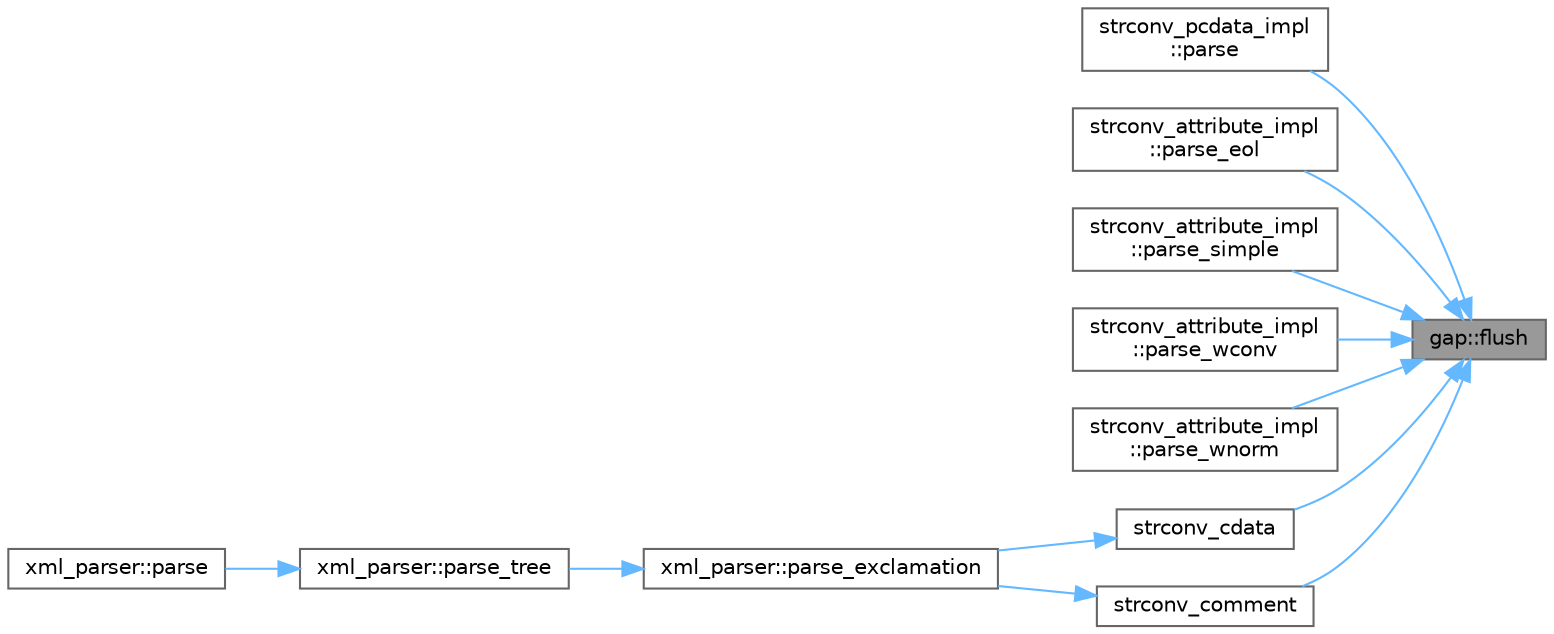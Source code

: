 digraph "gap::flush"
{
 // INTERACTIVE_SVG=YES
 // LATEX_PDF_SIZE
  bgcolor="transparent";
  edge [fontname=Helvetica,fontsize=10,labelfontname=Helvetica,labelfontsize=10];
  node [fontname=Helvetica,fontsize=10,shape=box,height=0.2,width=0.4];
  rankdir="RL";
  Node1 [id="Node000001",label="gap::flush",height=0.2,width=0.4,color="gray40", fillcolor="grey60", style="filled", fontcolor="black",tooltip=" "];
  Node1 -> Node2 [id="edge1_Node000001_Node000002",dir="back",color="steelblue1",style="solid",tooltip=" "];
  Node2 [id="Node000002",label="strconv_pcdata_impl\l::parse",height=0.2,width=0.4,color="grey40", fillcolor="white", style="filled",URL="$db/dcc/structstrconv__pcdata__impl.html#a7f14166de54e30596aa4e398568b4a5f",tooltip=" "];
  Node1 -> Node3 [id="edge2_Node000001_Node000003",dir="back",color="steelblue1",style="solid",tooltip=" "];
  Node3 [id="Node000003",label="strconv_attribute_impl\l::parse_eol",height=0.2,width=0.4,color="grey40", fillcolor="white", style="filled",URL="$d3/d81/structstrconv__attribute__impl.html#a078a9b175b8c7a338d58431ec959a98c",tooltip=" "];
  Node1 -> Node4 [id="edge3_Node000001_Node000004",dir="back",color="steelblue1",style="solid",tooltip=" "];
  Node4 [id="Node000004",label="strconv_attribute_impl\l::parse_simple",height=0.2,width=0.4,color="grey40", fillcolor="white", style="filled",URL="$d3/d81/structstrconv__attribute__impl.html#a56ce65fa313ef3bb4a95f5b03a959f7f",tooltip=" "];
  Node1 -> Node5 [id="edge4_Node000001_Node000005",dir="back",color="steelblue1",style="solid",tooltip=" "];
  Node5 [id="Node000005",label="strconv_attribute_impl\l::parse_wconv",height=0.2,width=0.4,color="grey40", fillcolor="white", style="filled",URL="$d3/d81/structstrconv__attribute__impl.html#abb4e88a853d1bc28af060f38f3f0f8d3",tooltip=" "];
  Node1 -> Node6 [id="edge5_Node000001_Node000006",dir="back",color="steelblue1",style="solid",tooltip=" "];
  Node6 [id="Node000006",label="strconv_attribute_impl\l::parse_wnorm",height=0.2,width=0.4,color="grey40", fillcolor="white", style="filled",URL="$d3/d81/structstrconv__attribute__impl.html#a9e45f050f2526ac299cbc5adf4de442b",tooltip=" "];
  Node1 -> Node7 [id="edge6_Node000001_Node000007",dir="back",color="steelblue1",style="solid",tooltip=" "];
  Node7 [id="Node000007",label="strconv_cdata",height=0.2,width=0.4,color="grey40", fillcolor="white", style="filled",URL="$db/d20/pugixml_8cpp.html#af9646ae8cbf4ea47cf25fbf7f8b49fba",tooltip=" "];
  Node7 -> Node8 [id="edge7_Node000007_Node000008",dir="back",color="steelblue1",style="solid",tooltip=" "];
  Node8 [id="Node000008",label="xml_parser::parse_exclamation",height=0.2,width=0.4,color="grey40", fillcolor="white", style="filled",URL="$db/db4/structxml__parser.html#afc651baa774c379ad03244cac2e96015",tooltip=" "];
  Node8 -> Node9 [id="edge8_Node000008_Node000009",dir="back",color="steelblue1",style="solid",tooltip=" "];
  Node9 [id="Node000009",label="xml_parser::parse_tree",height=0.2,width=0.4,color="grey40", fillcolor="white", style="filled",URL="$db/db4/structxml__parser.html#a35bac90f1975aa1a9d5de4b60b761f16",tooltip=" "];
  Node9 -> Node10 [id="edge9_Node000009_Node000010",dir="back",color="steelblue1",style="solid",tooltip=" "];
  Node10 [id="Node000010",label="xml_parser::parse",height=0.2,width=0.4,color="grey40", fillcolor="white", style="filled",URL="$db/db4/structxml__parser.html#a4bf0acd166edf3fc6cc9543002ff6f5d",tooltip=" "];
  Node1 -> Node11 [id="edge10_Node000001_Node000011",dir="back",color="steelblue1",style="solid",tooltip=" "];
  Node11 [id="Node000011",label="strconv_comment",height=0.2,width=0.4,color="grey40", fillcolor="white", style="filled",URL="$db/d20/pugixml_8cpp.html#a2ab0b057217ed40e1a7d158b1ee4f52f",tooltip=" "];
  Node11 -> Node8 [id="edge11_Node000011_Node000008",dir="back",color="steelblue1",style="solid",tooltip=" "];
}
